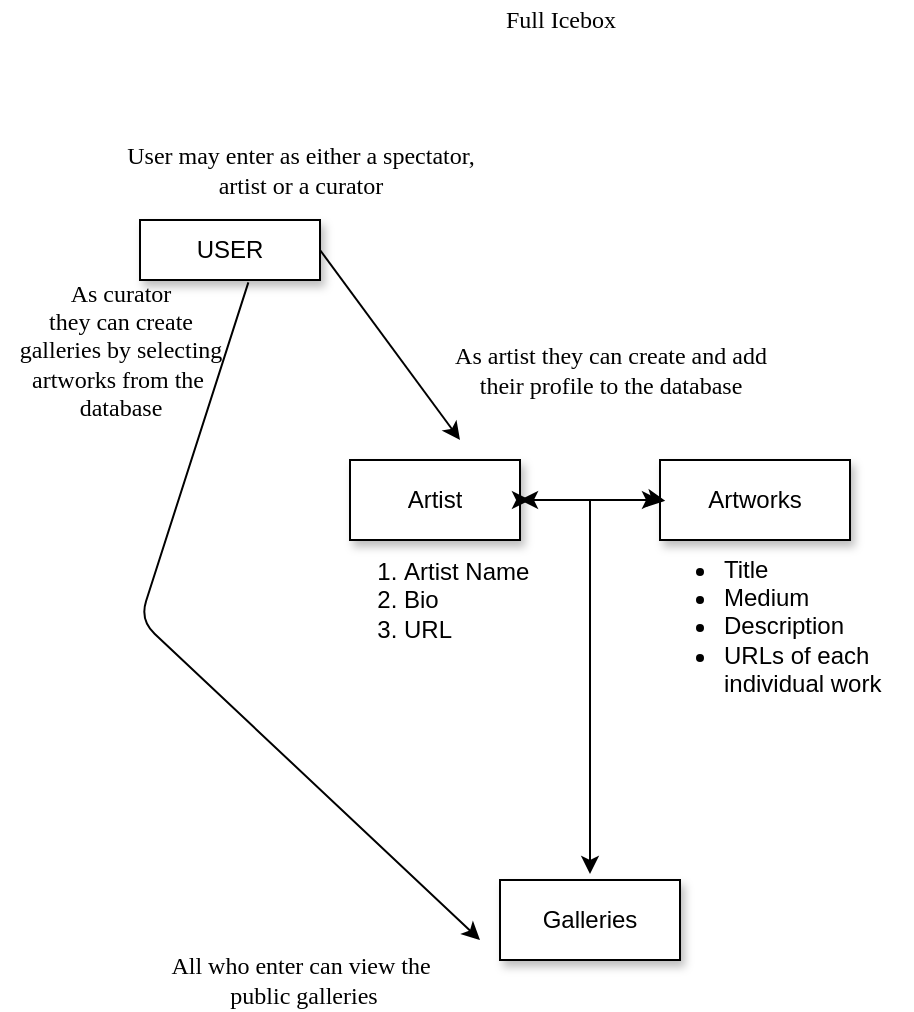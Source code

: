 <mxfile version="13.10.0" type="embed">
    <diagram id="DbY18s5qPN7fBbZyV1m0" name="Page-1">
        <mxGraphModel dx="661" dy="298" grid="1" gridSize="10" guides="1" tooltips="1" connect="1" arrows="1" fold="1" page="1" pageScale="1" pageWidth="850" pageHeight="1100" math="0" shadow="0">
            <root>
                <mxCell id="0"/>
                <mxCell id="1" parent="0"/>
                <mxCell id="11" value="" style="shape=table;html=1;whiteSpace=wrap;startSize=0;container=1;collapsible=0;childLayout=tableLayout;shadow=1;" vertex="1" parent="1">
                    <mxGeometry x="70" y="140" width="90" height="30" as="geometry"/>
                </mxCell>
                <mxCell id="12" value="" style="shape=partialRectangle;html=1;whiteSpace=wrap;collapsible=0;dropTarget=0;pointerEvents=0;fillColor=none;top=0;left=0;bottom=0;right=0;points=[[0,0.5],[1,0.5]];portConstraint=eastwest;" vertex="1" parent="11">
                    <mxGeometry width="90" height="30" as="geometry"/>
                </mxCell>
                <mxCell id="13" value="USER" style="shape=partialRectangle;html=1;whiteSpace=wrap;connectable=0;overflow=hidden;fillColor=none;top=0;left=0;bottom=0;right=0;" vertex="1" parent="12">
                    <mxGeometry width="90" height="30" as="geometry"/>
                </mxCell>
                <mxCell id="14" value="" style="shape=table;html=1;whiteSpace=wrap;startSize=0;container=1;collapsible=0;childLayout=tableLayout;shadow=1;" vertex="1" parent="1">
                    <mxGeometry x="330" y="260" width="95" height="40" as="geometry"/>
                </mxCell>
                <mxCell id="15" value="" style="shape=partialRectangle;html=1;whiteSpace=wrap;collapsible=0;dropTarget=0;pointerEvents=0;fillColor=none;top=0;left=0;bottom=0;right=0;points=[[0,0.5],[1,0.5]];portConstraint=eastwest;" vertex="1" parent="14">
                    <mxGeometry width="95" height="40" as="geometry"/>
                </mxCell>
                <mxCell id="16" value="Artworks" style="shape=partialRectangle;html=1;whiteSpace=wrap;connectable=0;overflow=hidden;fillColor=none;top=0;left=0;bottom=0;right=0;" vertex="1" parent="15">
                    <mxGeometry width="95" height="40" as="geometry"/>
                </mxCell>
                <mxCell id="17" value="" style="shape=table;html=1;whiteSpace=wrap;startSize=0;container=1;collapsible=0;childLayout=tableLayout;shadow=1;" vertex="1" parent="1">
                    <mxGeometry x="175" y="260" width="85" height="40" as="geometry"/>
                </mxCell>
                <mxCell id="18" value="" style="shape=partialRectangle;html=1;whiteSpace=wrap;collapsible=0;dropTarget=0;pointerEvents=0;fillColor=none;top=0;left=0;bottom=0;right=0;points=[[0,0.5],[1,0.5]];portConstraint=eastwest;" vertex="1" parent="17">
                    <mxGeometry width="85" height="40" as="geometry"/>
                </mxCell>
                <mxCell id="19" value="Artist" style="shape=partialRectangle;html=1;whiteSpace=wrap;connectable=0;overflow=hidden;fillColor=none;top=0;left=0;bottom=0;right=0;" vertex="1" parent="18">
                    <mxGeometry width="85" height="40" as="geometry"/>
                </mxCell>
                <mxCell id="21" value="&lt;ol&gt;&lt;li&gt;Artist Name&lt;/li&gt;&lt;li&gt;Bio&lt;/li&gt;&lt;li&gt;URL&lt;/li&gt;&lt;/ol&gt;" style="text;strokeColor=none;fillColor=none;html=1;whiteSpace=wrap;verticalAlign=middle;overflow=hidden;shadow=1;" vertex="1" parent="1">
                    <mxGeometry x="160" y="290" width="120" height="80" as="geometry"/>
                </mxCell>
                <mxCell id="23" value="&lt;ul&gt;&lt;li&gt;Title&lt;/li&gt;&lt;li&gt;Medium&lt;/li&gt;&lt;li&gt;Description&lt;/li&gt;&lt;li&gt;URLs of each individual work&lt;/li&gt;&lt;/ul&gt;" style="text;strokeColor=none;fillColor=none;html=1;whiteSpace=wrap;verticalAlign=middle;overflow=hidden;shadow=1;" vertex="1" parent="1">
                    <mxGeometry x="320" y="285" width="130" height="115" as="geometry"/>
                </mxCell>
                <mxCell id="24" value="" style="shape=table;html=1;whiteSpace=wrap;startSize=0;container=1;collapsible=0;childLayout=tableLayout;shadow=1;" vertex="1" parent="1">
                    <mxGeometry x="250" y="470" width="90" height="40" as="geometry"/>
                </mxCell>
                <mxCell id="25" value="" style="shape=partialRectangle;html=1;whiteSpace=wrap;collapsible=0;dropTarget=0;pointerEvents=0;fillColor=none;top=0;left=0;bottom=0;right=0;points=[[0,0.5],[1,0.5]];portConstraint=eastwest;" vertex="1" parent="24">
                    <mxGeometry width="90" height="40" as="geometry"/>
                </mxCell>
                <mxCell id="26" value="Galleries" style="shape=partialRectangle;html=1;whiteSpace=wrap;connectable=0;overflow=hidden;fillColor=none;top=0;left=0;bottom=0;right=0;" vertex="1" parent="25">
                    <mxGeometry width="90" height="40" as="geometry"/>
                </mxCell>
                <mxCell id="29" style="rounded=0;orthogonalLoop=1;jettySize=auto;html=1;exitX=1;exitY=0.5;exitDx=0;exitDy=0;" edge="1" parent="1" source="12">
                    <mxGeometry relative="1" as="geometry">
                        <mxPoint x="230" y="250" as="targetPoint"/>
                    </mxGeometry>
                </mxCell>
                <mxCell id="30" style="rounded=0;orthogonalLoop=1;jettySize=auto;html=1;exitX=1;exitY=0.5;exitDx=0;exitDy=0;" edge="1" parent="1" source="18">
                    <mxGeometry relative="1" as="geometry">
                        <mxPoint x="265" y="280" as="targetPoint"/>
                    </mxGeometry>
                </mxCell>
                <mxCell id="31" style="edgeStyle=none;rounded=0;orthogonalLoop=1;jettySize=auto;html=1;exitX=0;exitY=0.5;exitDx=0;exitDy=0;entryX=0.097;entryY=-0.04;entryDx=0;entryDy=0;entryPerimeter=0;" edge="1" parent="1" source="15" target="23">
                    <mxGeometry relative="1" as="geometry"/>
                </mxCell>
                <mxCell id="33" value="" style="endArrow=classic;startArrow=classic;html=1;exitX=1;exitY=0.5;exitDx=0;exitDy=0;entryX=0;entryY=0.5;entryDx=0;entryDy=0;" edge="1" parent="1" source="18" target="15">
                    <mxGeometry width="50" height="50" relative="1" as="geometry">
                        <mxPoint x="280" y="305" as="sourcePoint"/>
                        <mxPoint x="330" y="255" as="targetPoint"/>
                    </mxGeometry>
                </mxCell>
                <mxCell id="36" value="" style="endArrow=classic;html=1;fontStyle=1;fontFamily=Times New Roman;" edge="1" parent="1">
                    <mxGeometry width="50" height="50" relative="1" as="geometry">
                        <mxPoint x="295" y="280" as="sourcePoint"/>
                        <mxPoint x="295" y="467" as="targetPoint"/>
                    </mxGeometry>
                </mxCell>
                <mxCell id="37" value="User may enter as either a spectator, &lt;br&gt;artist&amp;nbsp;or a curator" style="text;html=1;align=center;verticalAlign=middle;resizable=0;points=[];autosize=1;fontFamily=Times New Roman;" vertex="1" parent="1">
                    <mxGeometry x="55" y="100" width="190" height="30" as="geometry"/>
                </mxCell>
                <mxCell id="39" value="As artist they can create and add&lt;br&gt;their profile to the database" style="text;html=1;align=center;verticalAlign=middle;resizable=0;points=[];autosize=1;fontFamily=Times New Roman;" vertex="1" parent="1">
                    <mxGeometry x="220" y="200" width="170" height="30" as="geometry"/>
                </mxCell>
                <mxCell id="50" value="" style="endArrow=classic;html=1;fontFamily=Times New Roman;exitX=0.602;exitY=1.039;exitDx=0;exitDy=0;exitPerimeter=0;" edge="1" parent="1" source="12">
                    <mxGeometry width="50" height="50" relative="1" as="geometry">
                        <mxPoint x="80" y="230" as="sourcePoint"/>
                        <mxPoint x="240" y="500" as="targetPoint"/>
                        <Array as="points">
                            <mxPoint x="70" y="340"/>
                        </Array>
                    </mxGeometry>
                </mxCell>
                <mxCell id="51" value="As curator&lt;br&gt;they can create&lt;br&gt;galleries by selecting&lt;br&gt;artworks from the&amp;nbsp;&lt;br&gt;database" style="text;html=1;align=center;verticalAlign=middle;resizable=0;points=[];autosize=1;fontFamily=Times New Roman;" vertex="1" parent="1">
                    <mxGeometry y="170" width="120" height="70" as="geometry"/>
                </mxCell>
                <mxCell id="53" value="All who enter can view the&lt;br&gt;&amp;nbsp;public galleries" style="text;html=1;align=center;verticalAlign=middle;resizable=0;points=[];autosize=1;fontFamily=Times New Roman;" vertex="1" parent="1">
                    <mxGeometry x="80" y="505" width="140" height="30" as="geometry"/>
                </mxCell>
                <mxCell id="54" value="Full Icebox" style="text;html=1;align=center;verticalAlign=middle;resizable=0;points=[];autosize=1;fontFamily=Times New Roman;" vertex="1" parent="1">
                    <mxGeometry x="245" y="30" width="70" height="20" as="geometry"/>
                </mxCell>
            </root>
        </mxGraphModel>
    </diagram>
</mxfile>